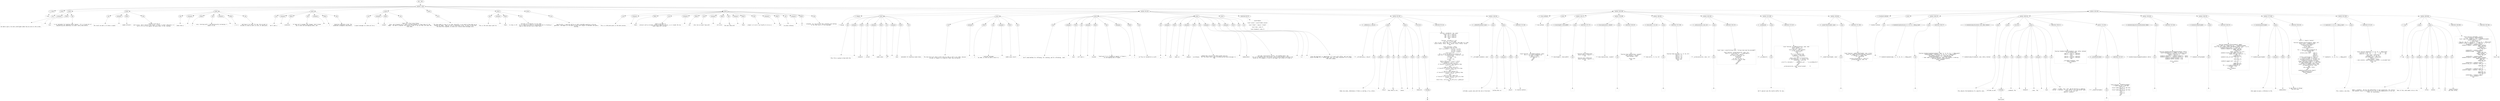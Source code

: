 digraph lpegNode {

node [fontname=Helvetica]
edge [style=dashed]

doc_0 [label="doc - 504"]


doc_0 -> { section_1}
{rank=same; section_1}

section_1 [label="section: 1-262"]


// END RANK doc_0

section_1 -> { header_2 prose_3 prose_4 prose_5 prose_6 prose_7 prose_8 prose_9 prose_10 prose_11 prose_12 section_13 section_14 section_15}
{rank=same; header_2 prose_3 prose_4 prose_5 prose_6 prose_7 prose_8 prose_9 prose_10 prose_11 prose_12 section_13 section_14 section_15}

header_2 [label="1 : Zone"]

prose_3 [label="prose"]

prose_4 [label="prose"]

prose_5 [label="prose"]

prose_6 [label="prose"]

prose_7 [label="prose"]

prose_8 [label="prose"]

prose_9 [label="prose"]

prose_10 [label="prose"]

prose_11 [label="prose"]

prose_12 [label="prose"]

section_13 [label="section: 46-145"]

section_14 [label="section: 162-248"]

section_15 [label="section: 263-439"]


// END RANK section_1

header_2 -> leaf_16
leaf_16  [color=Gray,shape=rectangle,fontname=Inconsolata,label="* Zone"]
// END RANK header_2

prose_3 -> { raw_17}
{rank=same; raw_17}

raw_17 [label="raw"]


// END RANK prose_3

raw_17 -> leaf_18
leaf_18  [color=Gray,shape=rectangle,fontname=Inconsolata,label="


We need to get a lot more intelligent about how we write to the screen.
"]
// END RANK raw_17

prose_4 -> { prespace_19 literal_20 raw_21}
{rank=same; prespace_19 literal_20 raw_21}

prespace_19 [label="prespace"]

literal_20 [label="literal"]

raw_21 [label="raw"]


// END RANK prose_4

prespace_19 -> leaf_22
leaf_22  [color=Gray,shape=rectangle,fontname=Inconsolata,label=""]
// END RANK prespace_19

literal_20 -> leaf_23
leaf_23  [color=Gray,shape=rectangle,fontname=Inconsolata,label="Zone"]
// END RANK literal_20

raw_21 -> leaf_24
leaf_24  [color=Gray,shape=rectangle,fontname=Inconsolata,label=" is our metatable for handling these regions.  It's a tricky bit of
engineering and something I've never really done before.
"]
// END RANK raw_21

prose_5 -> { raw_25 prespace_26 literal_27 raw_28}
{rank=same; raw_25 prespace_26 literal_27 raw_28}

raw_25 [label="raw"]

prespace_26 [label="prespace"]

literal_27 [label="literal"]

raw_28 [label="raw"]


// END RANK prose_5

raw_25 -> leaf_29
leaf_29  [color=Gray,shape=rectangle,fontname=Inconsolata,label="
The result we want is to have a single"]
// END RANK raw_25

prespace_26 -> leaf_30
leaf_30  [color=Gray,shape=rectangle,fontname=Inconsolata,label=" "]
// END RANK prespace_26

literal_27 -> leaf_31
leaf_31  [color=Gray,shape=rectangle,fontname=Inconsolata,label="modeS:refresh()"]
// END RANK literal_27

raw_28 -> leaf_32
leaf_32  [color=Gray,shape=rectangle,fontname=Inconsolata,label=" called at the end of
each action, which repaints the screen.  A Zone is either affected or it
isn't; if it is, we repaint the whole Zone, if not, nothing.
"]
// END RANK raw_28

prose_6 -> { raw_33 prespace_34 literal_35 raw_36 prespace_37 literal_38 raw_39}
{rank=same; raw_33 prespace_34 literal_35 raw_36 prespace_37 literal_38 raw_39}

raw_33 [label="raw"]

prespace_34 [label="prespace"]

literal_35 [label="literal"]

raw_36 [label="raw"]

prespace_37 [label="prespace"]

literal_38 [label="literal"]

raw_39 [label="raw"]


// END RANK prose_6

raw_33 -> leaf_40
leaf_40  [color=Gray,shape=rectangle,fontname=Inconsolata,label="
Zones have a"]
// END RANK raw_33

prespace_34 -> leaf_41
leaf_41  [color=Gray,shape=rectangle,fontname=Inconsolata,label=" "]
// END RANK prespace_34

literal_35 -> leaf_42
leaf_42  [color=Gray,shape=rectangle,fontname=Inconsolata,label=".z"]
// END RANK literal_35

raw_36 -> leaf_43
leaf_43  [color=Gray,shape=rectangle,fontname=Inconsolata,label=" axis, starting with 1, and monotonically increasing. I
expect to use"]
// END RANK raw_36

prespace_37 -> leaf_44
leaf_44  [color=Gray,shape=rectangle,fontname=Inconsolata,label=" "]
// END RANK prespace_37

literal_38 -> leaf_45
leaf_45  [color=Gray,shape=rectangle,fontname=Inconsolata,label=".z == 2"]
// END RANK literal_38

raw_39 -> leaf_46
leaf_46  [color=Gray,shape=rectangle,fontname=Inconsolata,label=" and leave it at that, for now, but we want to
be able to stack as well as tile, at some point.
"]
// END RANK raw_39

prose_7 -> { raw_47 prespace_48 literal_49 raw_50 prespace_51 literal_52 raw_53}
{rank=same; raw_47 prespace_48 literal_49 raw_50 prespace_51 literal_52 raw_53}

raw_47 [label="raw"]

prespace_48 [label="prespace"]

literal_49 [label="literal"]

raw_50 [label="raw"]

prespace_51 [label="prespace"]

literal_52 [label="literal"]

raw_53 [label="raw"]


// END RANK prose_7

raw_47 -> leaf_54
leaf_54  [color=Gray,shape=rectangle,fontname=Inconsolata,label="
We'll want a"]
// END RANK raw_47

prespace_48 -> leaf_55
leaf_55  [color=Gray,shape=rectangle,fontname=Inconsolata,label=" "]
// END RANK prespace_48

literal_49 -> leaf_56
leaf_56  [color=Gray,shape=rectangle,fontname=Inconsolata,label="zoneherder"]
// END RANK literal_49

raw_50 -> leaf_57
leaf_57  [color=Gray,shape=rectangle,fontname=Inconsolata,label=" of some sort to manage zone changes. Each Z plane
has to have non-overlapping Zones, and"]
// END RANK raw_50

prespace_51 -> leaf_58
leaf_58  [color=Gray,shape=rectangle,fontname=Inconsolata,label=" "]
// END RANK prespace_51

literal_52 -> leaf_59
leaf_59  [color=Gray,shape=rectangle,fontname=Inconsolata,label="1"]
// END RANK literal_52

raw_53 -> leaf_60
leaf_60  [color=Gray,shape=rectangle,fontname=Inconsolata,label=" should be completely tiled. The
zoneherder propagates adjustments.
"]
// END RANK raw_53

prose_8 -> { raw_61 prespace_62 literal_63 raw_64}
{rank=same; raw_61 prespace_62 literal_63 raw_64}

raw_61 [label="raw"]

prespace_62 [label="prespace"]

literal_63 [label="literal"]

raw_64 [label="raw"]


// END RANK prose_8

raw_61 -> leaf_65
leaf_65  [color=Gray,shape=rectangle,fontname=Inconsolata,label="
A paint message to a Zone will be a"]
// END RANK raw_61

prespace_62 -> leaf_66
leaf_66  [color=Gray,shape=rectangle,fontname=Inconsolata,label=" "]
// END RANK prespace_62

literal_63 -> leaf_67
leaf_67  [color=Gray,shape=rectangle,fontname=Inconsolata,label="rainbuf"]
// END RANK literal_63

raw_64 -> leaf_68
leaf_68  [color=Gray,shape=rectangle,fontname=Inconsolata,label=".  There are a few tricky things
here, and ultimately we'll need a Unicode database to chase down all the
edges.  We need to engineer the system so that it can use that info when the
time comes.
"]
// END RANK raw_64

prose_9 -> { raw_69}
{rank=same; raw_69}

raw_69 [label="raw"]


// END RANK prose_9

raw_69 -> leaf_70
leaf_70  [color=Gray,shape=rectangle,fontname=Inconsolata,label="
The Zone needs to stay in its lane, basically, so we need to know when we've
reached the edges.  When we start to add mouse clicks, we have to know what
the mouse has targeted, so Zones will receive mouse messages also.
"]
// END RANK raw_69

prose_10 -> { raw_71 prespace_72 literal_73 raw_74}
{rank=same; raw_71 prespace_72 literal_73 raw_74}

raw_71 [label="raw"]

prespace_72 [label="prespace"]

literal_73 [label="literal"]

raw_74 [label="raw"]


// END RANK prose_10

raw_71 -> leaf_75
leaf_75  [color=Gray,shape=rectangle,fontname=Inconsolata,label="
This is the next major push for"]
// END RANK raw_71

prespace_72 -> leaf_76
leaf_76  [color=Gray,shape=rectangle,fontname=Inconsolata,label=" "]
// END RANK prespace_72

literal_73 -> leaf_77
leaf_77  [color=Gray,shape=rectangle,fontname=Inconsolata,label="femto"]
// END RANK literal_73

raw_74 -> leaf_78
leaf_78  [color=Gray,shape=rectangle,fontname=Inconsolata,label=", and when it's complete I'll be ready
to show it off.  It's a significant piece of engineering and I'm thinking I
need to shore up Orb a bit to get there.
"]
// END RANK raw_74

prose_11 -> { raw_79}
{rank=same; raw_79}

raw_79 [label="raw"]


// END RANK prose_11

raw_79 -> leaf_80
leaf_80  [color=Gray,shape=rectangle,fontname=Inconsolata,label="
Specifically, I need the ability to add a plantUML pipeline to the doc
generator, and maybe cut the apron strings with respect to Markdown and public
hosting.
"]
// END RANK raw_79

prose_12 -> { raw_81 prespace_82 literal_83 raw_84 prespace_85 literal_86 raw_87 prespace_88 literal_89 raw_90 prespace_91 literal_92 raw_93 prespace_94 literal_95 raw_96 prespace_97 literal_98 raw_99}
{rank=same; raw_81 prespace_82 literal_83 raw_84 prespace_85 literal_86 raw_87 prespace_88 literal_89 raw_90 prespace_91 literal_92 raw_93 prespace_94 literal_95 raw_96 prespace_97 literal_98 raw_99}

raw_81 [label="raw"]

prespace_82 [label="prespace"]

literal_83 [label="literal"]

raw_84 [label="raw"]

prespace_85 [label="prespace"]

literal_86 [label="literal"]

raw_87 [label="raw"]

prespace_88 [label="prespace"]

literal_89 [label="literal"]

raw_90 [label="raw"]

prespace_91 [label="prespace"]

literal_92 [label="literal"]

raw_93 [label="raw"]

prespace_94 [label="prespace"]

literal_95 [label="literal"]

raw_96 [label="raw"]

prespace_97 [label="prespace"]

literal_98 [label="literal"]

raw_99 [label="raw"]


// END RANK prose_12

raw_81 -> leaf_100
leaf_100  [color=Gray,shape=rectangle,fontname=Inconsolata,label="
This is a delicate point in the boot process. "]
// END RANK raw_81

prespace_82 -> leaf_101
leaf_101  [color=Gray,shape=rectangle,fontname=Inconsolata,label=" "]
// END RANK prespace_82

literal_83 -> leaf_102
leaf_102  [color=Gray,shape=rectangle,fontname=Inconsolata,label="femto"]
// END RANK literal_83

raw_84 -> leaf_103
leaf_103  [color=Gray,shape=rectangle,fontname=Inconsolata,label=" needs to be able to
interact with an already-running bridge/luv process, as it stands the two
event loops will collide. "]
// END RANK raw_84

prespace_85 -> leaf_104
leaf_104  [color=Gray,shape=rectangle,fontname=Inconsolata,label=" "]
// END RANK prespace_85

literal_86 -> leaf_105
leaf_105  [color=Gray,shape=rectangle,fontname=Inconsolata,label="orb"]
// END RANK literal_86

raw_87 -> leaf_106
leaf_106  [color=Gray,shape=rectangle,fontname=Inconsolata,label=" only runs an event loop with"]
// END RANK raw_87

prespace_88 -> leaf_107
leaf_107  [color=Gray,shape=rectangle,fontname=Inconsolata,label=" "]
// END RANK prespace_88

literal_89 -> leaf_108
leaf_108  [color=Gray,shape=rectangle,fontname=Inconsolata,label="orb serve"]
// END RANK literal_89

raw_90 -> leaf_109
leaf_109  [color=Gray,shape=rectangle,fontname=Inconsolata,label=" so
the next step with"]
// END RANK raw_90

prespace_91 -> leaf_110
leaf_110  [color=Gray,shape=rectangle,fontname=Inconsolata,label=" "]
// END RANK prespace_91

literal_92 -> leaf_111
leaf_111  [color=Gray,shape=rectangle,fontname=Inconsolata,label="femto"]
// END RANK literal_92

raw_93 -> leaf_112
leaf_112  [color=Gray,shape=rectangle,fontname=Inconsolata,label=" proper is to set it up locally to run as a"]
// END RANK raw_93

prespace_94 -> leaf_113
leaf_113  [color=Gray,shape=rectangle,fontname=Inconsolata,label=" "]
// END RANK prespace_94

literal_95 -> leaf_114
leaf_114  [color=Gray,shape=rectangle,fontname=Inconsolata,label="repl"]
// END RANK literal_95

raw_96 -> leaf_115
leaf_115  [color=Gray,shape=rectangle,fontname=Inconsolata,label="
on plain ordinary"]
// END RANK raw_96

prespace_97 -> leaf_116
leaf_116  [color=Gray,shape=rectangle,fontname=Inconsolata,label=" "]
// END RANK prespace_97

literal_98 -> leaf_117
leaf_117  [color=Gray,shape=rectangle,fontname=Inconsolata,label="br"]
// END RANK literal_98

raw_99 -> leaf_118
leaf_118  [color=Gray,shape=rectangle,fontname=Inconsolata,label=" programs, so I can use all this carefully won tooling
on the other parts of the programme.

"]
// END RANK raw_99

section_13 -> { header_119 prose_120 prose_121 prose_122 prose_123 prose_124 codeblock_125 section_126 section_127}
{rank=same; header_119 prose_120 prose_121 prose_122 prose_123 prose_124 codeblock_125 section_126 section_127}

header_119 [label="2 : Design"]

prose_120 [label="prose"]

prose_121 [label="prose"]

prose_122 [label="prose"]

prose_123 [label="prose"]

prose_124 [label="prose"]

codeblock_125 [label="code block 69-79"]

section_126 [label="section: 82-145"]

section_127 [label="section: 146-161"]


// END RANK section_13

header_119 -> leaf_128
leaf_128  [color=Gray,shape=rectangle,fontname=Inconsolata,label="** Design"]
// END RANK header_119

prose_120 -> { raw_129 prespace_130 literal_131 raw_132 prespace_133 literal_134 raw_135 prespace_136 literal_137 raw_138}
{rank=same; raw_129 prespace_130 literal_131 raw_132 prespace_133 literal_134 raw_135 prespace_136 literal_137 raw_138}

raw_129 [label="raw"]

prespace_130 [label="prespace"]

literal_131 [label="literal"]

raw_132 [label="raw"]

prespace_133 [label="prespace"]

literal_134 [label="literal"]

raw_135 [label="raw"]

prespace_136 [label="prespace"]

literal_137 [label="literal"]

raw_138 [label="raw"]


// END RANK prose_120

raw_129 -> leaf_139
leaf_139  [color=Gray,shape=rectangle,fontname=Inconsolata,label="

This file is going to have both the"]
// END RANK raw_129

prespace_130 -> leaf_140
leaf_140  [color=Gray,shape=rectangle,fontname=Inconsolata,label=" "]
// END RANK prespace_130

literal_131 -> leaf_141
leaf_141  [color=Gray,shape=rectangle,fontname=Inconsolata,label="zoneherd"]
// END RANK literal_131

raw_132 -> leaf_142
leaf_142  [color=Gray,shape=rectangle,fontname=Inconsolata,label=", called"]
// END RANK raw_132

prespace_133 -> leaf_143
leaf_143  [color=Gray,shape=rectangle,fontname=Inconsolata,label=" "]
// END RANK prespace_133

literal_134 -> leaf_144
leaf_144  [color=Gray,shape=rectangle,fontname=Inconsolata,label="modeS.zones"]
// END RANK literal_134

raw_135 -> leaf_145
leaf_145  [color=Gray,shape=rectangle,fontname=Inconsolata,label=", and
a"]
// END RANK raw_135

prespace_136 -> leaf_146
leaf_146  [color=Gray,shape=rectangle,fontname=Inconsolata,label=" "]
// END RANK prespace_136

literal_137 -> leaf_147
leaf_147  [color=Gray,shape=rectangle,fontname=Inconsolata,label="Zone"]
// END RANK literal_137

raw_138 -> leaf_148
leaf_148  [color=Gray,shape=rectangle,fontname=Inconsolata,label=" metatable for handling single Zones.
"]
// END RANK raw_138

prose_121 -> { raw_149 prespace_150 literal_151 raw_152 prespace_153 literal_154 raw_155}
{rank=same; raw_149 prespace_150 literal_151 raw_152 prespace_153 literal_154 raw_155}

raw_149 [label="raw"]

prespace_150 [label="prespace"]

literal_151 [label="literal"]

raw_152 [label="raw"]

prespace_153 [label="prespace"]

literal_154 [label="literal"]

raw_155 [label="raw"]


// END RANK prose_121

raw_149 -> leaf_156
leaf_156  [color=Gray,shape=rectangle,fontname=Inconsolata,label="
The Zone herd will need to hold zones by name as well as by index, because
we want to repaint in a specific order (pre-sorting by"]
// END RANK raw_149

prespace_150 -> leaf_157
leaf_157  [color=Gray,shape=rectangle,fontname=Inconsolata,label=" "]
// END RANK prespace_150

literal_151 -> leaf_158
leaf_158  [color=Gray,shape=rectangle,fontname=Inconsolata,label=".z"]
// END RANK literal_151

raw_152 -> leaf_159
leaf_159  [color=Gray,shape=rectangle,fontname=Inconsolata,label=") and pass messages
by name, so that we send a result to"]
// END RANK raw_152

prespace_153 -> leaf_160
leaf_160  [color=Gray,shape=rectangle,fontname=Inconsolata,label=" "]
// END RANK prespace_153

literal_154 -> leaf_161
leaf_161  [color=Gray,shape=rectangle,fontname=Inconsolata,label="modeS.zones.result"]
// END RANK literal_154

raw_155 -> leaf_162
leaf_162  [color=Gray,shape=rectangle,fontname=Inconsolata,label=".
"]
// END RANK raw_155

prose_122 -> { raw_163 prespace_164 literal_165 raw_166 prespace_167 literal_168 raw_169 prespace_170 literal_171 raw_172}
{rank=same; raw_163 prespace_164 literal_165 raw_166 prespace_167 literal_168 raw_169 prespace_170 literal_171 raw_172}

raw_163 [label="raw"]

prespace_164 [label="prespace"]

literal_165 [label="literal"]

raw_166 [label="raw"]

prespace_167 [label="prespace"]

literal_168 [label="literal"]

raw_169 [label="raw"]

prespace_170 [label="prespace"]

literal_171 [label="literal"]

raw_172 [label="raw"]


// END RANK prose_122

raw_163 -> leaf_173
leaf_173  [color=Gray,shape=rectangle,fontname=Inconsolata,label="
We'll need methods for reflowing, for creating, and for refreshing.  Each"]
// END RANK raw_163

prespace_164 -> leaf_174
leaf_174  [color=Gray,shape=rectangle,fontname=Inconsolata,label=""]
// END RANK prespace_164

literal_165 -> leaf_175
leaf_175  [color=Gray,shape=rectangle,fontname=Inconsolata,label="Zone"]
// END RANK literal_165

raw_166 -> leaf_176
leaf_176  [color=Gray,shape=rectangle,fontname=Inconsolata,label=" will have a"]
// END RANK raw_166

prespace_167 -> leaf_177
leaf_177  [color=Gray,shape=rectangle,fontname=Inconsolata,label=" "]
// END RANK prespace_167

literal_168 -> leaf_178
leaf_178  [color=Gray,shape=rectangle,fontname=Inconsolata,label=".touched"]
// END RANK literal_168

raw_169 -> leaf_179
leaf_179  [color=Gray,shape=rectangle,fontname=Inconsolata,label=" field and if it's flipped we repaint; if there's
an overlapping Zone of higher"]
// END RANK raw_169

prespace_170 -> leaf_180
leaf_180  [color=Gray,shape=rectangle,fontname=Inconsolata,label=" "]
// END RANK prespace_170

literal_171 -> leaf_181
leaf_181  [color=Gray,shape=rectangle,fontname=Inconsolata,label="z"]
// END RANK literal_171

raw_172 -> leaf_182
leaf_182  [color=Gray,shape=rectangle,fontname=Inconsolata,label=" we flip its touched bit as well.
"]
// END RANK raw_172

prose_123 -> { raw_183 prespace_184 literal_185 raw_186 prespace_187 literal_188 raw_189 prespace_190 literal_191 raw_192 prespace_193 literal_194 raw_195}
{rank=same; raw_183 prespace_184 literal_185 raw_186 prespace_187 literal_188 raw_189 prespace_190 literal_191 raw_192 prespace_193 literal_194 raw_195}

raw_183 [label="raw"]

prespace_184 [label="prespace"]

literal_185 [label="literal"]

raw_186 [label="raw"]

prespace_187 [label="prespace"]

literal_188 [label="literal"]

raw_189 [label="raw"]

prespace_190 [label="prespace"]

literal_191 [label="literal"]

raw_192 [label="raw"]

prespace_193 [label="prespace"]

literal_194 [label="literal"]

raw_195 [label="raw"]


// END RANK prose_123

raw_183 -> leaf_196
leaf_196  [color=Gray,shape=rectangle,fontname=Inconsolata,label="
A"]
// END RANK raw_183

prespace_184 -> leaf_197
leaf_197  [color=Gray,shape=rectangle,fontname=Inconsolata,label=" "]
// END RANK prespace_184

literal_185 -> leaf_198
leaf_198  [color=Gray,shape=rectangle,fontname=Inconsolata,label="Zone"]
// END RANK literal_185

raw_186 -> leaf_199
leaf_199  [color=Gray,shape=rectangle,fontname=Inconsolata,label=" needs an"]
// END RANK raw_186

prespace_187 -> leaf_200
leaf_200  [color=Gray,shape=rectangle,fontname=Inconsolata,label=" "]
// END RANK prespace_187

literal_188 -> leaf_201
leaf_201  [color=Gray,shape=rectangle,fontname=Inconsolata,label="onMouse"]
// END RANK literal_188

raw_189 -> leaf_202
leaf_202  [color=Gray,shape=rectangle,fontname=Inconsolata,label=" method that receives the whole packet and acts
accordingly.  The flow hands every input including parsed mouse messages to
the"]
// END RANK raw_189

prespace_190 -> leaf_203
leaf_203  [color=Gray,shape=rectangle,fontname=Inconsolata,label=" "]
// END RANK prespace_190

literal_191 -> leaf_204
leaf_204  [color=Gray,shape=rectangle,fontname=Inconsolata,label="modeselektor"]
// END RANK literal_191

raw_192 -> leaf_205
leaf_205  [color=Gray,shape=rectangle,fontname=Inconsolata,label=", and some, particularly scrolls, are handled there. The
rest are assigned by the zone herder, which sould probably normalize the
action so, for example, a click in the upper left corner of a Zone is"]
// END RANK raw_192

prespace_193 -> leaf_206
leaf_206  [color=Gray,shape=rectangle,fontname=Inconsolata,label=" "]
// END RANK prespace_193

literal_194 -> leaf_207
leaf_207  [color=Gray,shape=rectangle,fontname=Inconsolata,label="1,1"]
// END RANK literal_194

raw_195 -> leaf_208
leaf_208  [color=Gray,shape=rectangle,fontname=Inconsolata,label=".
"]
// END RANK raw_195

prose_124 -> { raw_209}
{rank=same; raw_209}

raw_209 [label="raw"]


// END RANK prose_124

raw_209 -> leaf_210
leaf_210  [color=Gray,shape=rectangle,fontname=Inconsolata,label="
Since the hard part is repainting, I'll start with reflow, and just hard-
switch the REPL to a 'reflow mode' that just draws characters to a screen,
then add a popup.
"]
// END RANK raw_209

codeblock_125 -> leaf_211
leaf_211  [color=Gray,shape=rectangle,fontname=Inconsolata,label="assert(meta)

local concat = assert(table.concat)

local Txtbuf = require \"txtbuf\"

local Zone = meta {}

local Zoneherd = meta {}"]
// END RANK codeblock_125

section_126 -> { header_212 prose_213 prose_214 structure_215 codeblock_216}
{rank=same; header_212 prose_213 prose_214 structure_215 codeblock_216}

header_212 [label="3 : _collide(zone_a, zone_b)"]

prose_213 [label="prose"]

prose_214 [label="prose"]

structure_215 [label="structure"]

codeblock_216 [label="code block 95-143"]


// END RANK section_126

header_212 -> leaf_217
leaf_217  [color=Gray,shape=rectangle,fontname=Inconsolata,label="*** _collide(zone_a, zone_b)"]
// END RANK header_212

prose_213 -> { raw_218 prespace_219 literal_220 raw_221}
{rank=same; raw_218 prespace_219 literal_220 raw_221}

raw_218 [label="raw"]

prespace_219 [label="prespace"]

literal_220 [label="literal"]

raw_221 [label="raw"]


// END RANK prose_213

raw_218 -> leaf_222
leaf_222  [color=Gray,shape=rectangle,fontname=Inconsolata,label="

Takes two zones, determines if there is overlap, if so, alters"]
// END RANK raw_218

prespace_219 -> leaf_223
leaf_223  [color=Gray,shape=rectangle,fontname=Inconsolata,label=" "]
// END RANK prespace_219

literal_220 -> leaf_224
leaf_224  [color=Gray,shape=rectangle,fontname=Inconsolata,label="zone_b"]
// END RANK literal_220

raw_221 -> leaf_225
leaf_225  [color=Gray,shape=rectangle,fontname=Inconsolata,label=" so
that there is not.
"]
// END RANK raw_221

prose_214 -> { raw_226 prespace_227 literal_228 raw_229}
{rank=same; raw_226 prespace_227 literal_228 raw_229}

raw_226 [label="raw"]

prespace_227 [label="prespace"]

literal_228 [label="literal"]

raw_229 [label="raw"]


// END RANK prose_214

raw_226 -> leaf_230
leaf_230  [color=Gray,shape=rectangle,fontname=Inconsolata,label="
checks"]
// END RANK raw_226

prespace_227 -> leaf_231
leaf_231  [color=Gray,shape=rectangle,fontname=Inconsolata,label=" "]
// END RANK prespace_227

literal_228 -> leaf_232
leaf_232  [color=Gray,shape=rectangle,fontname=Inconsolata,label="z"]
// END RANK literal_228

raw_229 -> leaf_233
leaf_233  [color=Gray,shape=rectangle,fontname=Inconsolata,label=" dimension.
"]
// END RANK raw_229

structure_215 -> { hashline_234}
{rank=same; hashline_234}

hashline_234 [label="hashline"]


// END RANK structure_215

hashline_234 -> { hashtag_235}
{rank=same; hashtag_235}

hashtag_235 [label="hashtag"]


// END RANK hashline_234

hashtag_235 -> leaf_236
leaf_236  [color=Gray,shape=rectangle,fontname=Inconsolata,label="NB"]
// END RANK hashtag_235

codeblock_216 -> leaf_237
leaf_237  [color=Gray,shape=rectangle,fontname=Inconsolata,label="function _inside(col, row, zone)
   return (col >= zone.tc)
     and  (col <= zone.bc)
     and  (row >= zone.tr)
     and  (row <= zone.br)
end

function _collide(z_a, z_b)
   if z_a.z ~= z_b.z then
      -- this is just 'false' but let's refactor that when it's time
      return {false, false, false, false}, false, {false, false}
   end

   local collision = false
   -- clockwise from top left
   local z_a_corners = { {z_a.tc, z_a.tr},
                         {z_a.bc, z_a.tr},
                         {z_a.bc, z_a.br},
                         {z_a.tc, z_a.br} }
   local hits = {}
   for i, corner in ipairs(z_a_corners) do
      local hit = _inside(corner[1], corner[2], z_b)
      if hit then
         collision = true
      end
      hits[i] = hit
   end
   local a_left_of_b = z_a.tc < z_b.tc
   local a_above_b = z_a.tr < z_b.tr
   -- bottom of a over top of b
   if (hits[3] or hits[4]) and a_above_b then
      z_b.tr = z_a.br + 1
   end
   -- right of a over left of b
   if (hits[2] or hits[3]) and a_left_of_b then
      z_b.tc = z_a.bc + 1
   end
   -- top of a over bottom of b
   if (hits[1] or hits[2]) and not a_above_b then
      z_b.br = z_a.tr - 1
   end
   -- left of a over right of b
   if (hits[1] or hits[4]) and not a_left_of_b then
      z_b.bc = z_a.tc - 1
   end
   return hits, collision, {a_left_of_b, a_above_b}
end"]
// END RANK codeblock_216

section_127 -> { header_238 prose_239 prose_240 codeblock_241}
{rank=same; header_238 prose_239 prose_240 codeblock_241}

header_238 [label="3 : _collideAll(zoneherd, zone)"]

prose_239 [label="prose"]

prose_240 [label="prose"]

codeblock_241 [label="code block 152-160"]


// END RANK section_127

header_238 -> leaf_242
leaf_242  [color=Gray,shape=rectangle,fontname=Inconsolata,label="*** _collideAll(zoneherd, zone)"]
// END RANK header_238

prose_239 -> { raw_243}
{rank=same; raw_243}

raw_243 [label="raw"]


// END RANK prose_239

raw_243 -> leaf_244
leaf_244  [color=Gray,shape=rectangle,fontname=Inconsolata,label="

Collides a given zone with the rest of the herd.
"]
// END RANK raw_243

prose_240 -> { raw_245 prespace_246 literal_247 raw_248}
{rank=same; raw_245 prespace_246 literal_247 raw_248}

raw_245 [label="raw"]

prespace_246 [label="prespace"]

literal_247 [label="literal"]

raw_248 [label="raw"]


// END RANK prose_240

raw_245 -> leaf_249
leaf_249  [color=Gray,shape=rectangle,fontname=Inconsolata,label="
Called after an"]
// END RANK raw_245

prespace_246 -> leaf_250
leaf_250  [color=Gray,shape=rectangle,fontname=Inconsolata,label=" "]
// END RANK prespace_246

literal_247 -> leaf_251
leaf_251  [color=Gray,shape=rectangle,fontname=Inconsolata,label="adjust"]
// END RANK literal_247

raw_248 -> leaf_252
leaf_252  [color=Gray,shape=rectangle,fontname=Inconsolata,label=" to resettle matters.
"]
// END RANK raw_248

codeblock_241 -> leaf_253
leaf_253  [color=Gray,shape=rectangle,fontname=Inconsolata,label="local function _collideAll(zoneherd, zone)
   for i, z in ipairs(zoneherd) do
      if zone ~= z then
         _collide(zone, z)
      end
   end
end"]
// END RANK codeblock_241

section_14 -> { header_254 prose_255 section_256 section_257 section_258 section_259 section_260 section_261}
{rank=same; header_254 prose_255 section_256 section_257 section_258 section_259 section_260 section_261}

header_254 [label="2 : Zone methods"]

prose_255 [label="prose"]

section_256 [label="section: 165-177"]

section_257 [label="section: 178-188"]

section_258 [label="section: 189-201"]

section_259 [label="section: 202-220"]

section_260 [label="section: 221-248"]

section_261 [label="section: 249-262"]


// END RANK section_14

header_254 -> leaf_262
leaf_262  [color=Gray,shape=rectangle,fontname=Inconsolata,label="** Zone methods"]
// END RANK header_254

prose_255 -> { raw_263}
{rank=same; raw_263}

raw_263 [label="raw"]


// END RANK prose_255

raw_263 -> leaf_264
leaf_264  [color=Gray,shape=rectangle,fontname=Inconsolata,label="

"]
// END RANK raw_263

section_256 -> { header_265 prose_266 codeblock_267}
{rank=same; header_265 prose_266 codeblock_267}

header_265 [label="3 : Zone:height(), Zone:width()"]

prose_266 [label="prose"]

codeblock_267 [label="code block 167-175"]


// END RANK section_256

header_265 -> leaf_268
leaf_268  [color=Gray,shape=rectangle,fontname=Inconsolata,label="*** Zone:height(), Zone:width()"]
// END RANK header_265

prose_266 -> { raw_269}
{rank=same; raw_269}

raw_269 [label="raw"]


// END RANK prose_266

raw_269 -> leaf_270
leaf_270  [color=Gray,shape=rectangle,fontname=Inconsolata,label="
"]
// END RANK raw_269

codeblock_267 -> leaf_271
leaf_271  [color=Gray,shape=rectangle,fontname=Inconsolata,label="function Zone.height(zone)
   return zone.br - zone.tr + 1
end

function Zone.width(zone)
   return zone.bc - zone.tc + 1
end"]
// END RANK codeblock_267

section_257 -> { header_272 prose_273 codeblock_274}
{rank=same; header_272 prose_273 codeblock_274}

header_272 [label="3 : Zone:replace(zone, rainbuf)"]

prose_273 [label="prose"]

codeblock_274 [label="code block 180-187"]


// END RANK section_257

header_272 -> leaf_275
leaf_275  [color=Gray,shape=rectangle,fontname=Inconsolata,label="*** Zone:replace(zone, rainbuf)"]
// END RANK header_272

prose_273 -> { raw_276}
{rank=same; raw_276}

raw_276 [label="raw"]


// END RANK prose_273

raw_276 -> leaf_277
leaf_277  [color=Gray,shape=rectangle,fontname=Inconsolata,label="
"]
// END RANK raw_276

codeblock_274 -> leaf_278
leaf_278  [color=Gray,shape=rectangle,fontname=Inconsolata,label="function Zone.replace(zone, rainbuf)
   zone.contents = rainbuf
   zone.touched = true

   return zone
end"]
// END RANK codeblock_274

section_258 -> { header_279 prose_280 codeblock_281}
{rank=same; header_279 prose_280 codeblock_281}

header_279 [label="3 : Zone:set(tc, tr, bc, br)"]

prose_280 [label="prose"]

codeblock_281 [label="code block 191-199"]


// END RANK section_258

header_279 -> leaf_282
leaf_282  [color=Gray,shape=rectangle,fontname=Inconsolata,label="*** Zone:set(tc, tr, bc, br)"]
// END RANK header_279

prose_280 -> { raw_283}
{rank=same; raw_283}

raw_283 [label="raw"]


// END RANK prose_280

raw_283 -> leaf_284
leaf_284  [color=Gray,shape=rectangle,fontname=Inconsolata,label="
"]
// END RANK raw_283

codeblock_281 -> leaf_285
leaf_285  [color=Gray,shape=rectangle,fontname=Inconsolata,label="function Zone.set(zone, tc, tr, bc, br)
   zone.tc = tc
   zone.tr = tr
   zone.bc = bc
   zone.br = br
   return zone
end"]
// END RANK codeblock_281

section_259 -> { header_286 prose_287 codeblock_288}
{rank=same; header_286 prose_287 codeblock_288}

header_286 [label="3 : _writeLines(write, zone, str)"]

prose_287 [label="prose"]

codeblock_288 [label="code block 204-219"]


// END RANK section_259

header_286 -> leaf_289
leaf_289  [color=Gray,shape=rectangle,fontname=Inconsolata,label="*** _writeLines(write, zone, str)"]
// END RANK header_286

prose_287 -> { raw_290}
{rank=same; raw_290}

raw_290 [label="raw"]


// END RANK prose_287

raw_290 -> leaf_291
leaf_291  [color=Gray,shape=rectangle,fontname=Inconsolata,label="
"]
// END RANK raw_290

codeblock_288 -> leaf_292
leaf_292  [color=Gray,shape=rectangle,fontname=Inconsolata,label="local lines = assert(string.lines, \"string.lines must be provided\")

local function _writeLines(write, zone, str)
   local nl = a.col(zone.tc) .. a.jump.down(1)
   local pr_row = zone.tr
   for line in lines(str) do
       write(line)
       write(nl)
       pr_row = pr_row + 1
       if pr_row > zone.br then
          break
       end
   end
end"]
// END RANK codeblock_288

section_260 -> { header_293 prose_294 codeblock_295}
{rank=same; header_293 prose_294 codeblock_295}

header_293 [label="3 : _writeResults"]

prose_294 [label="prose"]

codeblock_295 [label="code block 225-247"]


// END RANK section_260

header_293 -> leaf_296
leaf_296  [color=Gray,shape=rectangle,fontname=Inconsolata,label="*** _writeResults"]
// END RANK header_293

prose_294 -> { raw_297}
{rank=same; raw_297}

raw_297 [label="raw"]


// END RANK prose_294

raw_297 -> leaf_298
leaf_298  [color=Gray,shape=rectangle,fontname=Inconsolata,label="

We'll special-case the results buffer for now.
"]
// END RANK raw_297

codeblock_295 -> leaf_299
leaf_299  [color=Gray,shape=rectangle,fontname=Inconsolata,label="local function _writeResults(write, zone, new)
   local rainbuf = {}
   local row = zone.tr
   local results = zone.contents
   if not results then
      return nil
   end
   for i = 1, results.n do
      if results.frozen then
         rainbuf[i] = results[i]
      else
         local catch_val = ts(results[i])
         if type(catch_val) == 'string' then
            rainbuf[i] = catch_val
         else
            error(\"ts returned a \" .. type(catch_val) .. \" in printResults\")
         end
      end
   end
   _writeLines(write, zone, concat(rainbuf, '   '))
end"]
// END RANK codeblock_295

section_261 -> { header_300 prose_301 codeblock_302}
{rank=same; header_300 prose_301 codeblock_302}

header_300 [label="3 : _renderTxtbuf(modeS, zone)"]

prose_301 [label="prose"]

codeblock_302 [label="code block 251-260"]


// END RANK section_261

header_300 -> leaf_303
leaf_303  [color=Gray,shape=rectangle,fontname=Inconsolata,label="*** _renderTxtbuf(modeS, zone)"]
// END RANK header_300

prose_301 -> { raw_304}
{rank=same; raw_304}

raw_304 [label="raw"]


// END RANK prose_301

raw_304 -> leaf_305
leaf_305  [color=Gray,shape=rectangle,fontname=Inconsolata,label="
"]
// END RANK raw_304

codeblock_302 -> leaf_306
leaf_306  [color=Gray,shape=rectangle,fontname=Inconsolata,label="local function _renderTxtbuf(modeS, zone, write)
   local lb = modeS.lex(tostring(zone.contents))
   if type(lb) == \"table\" then
      lb = concat(lb)
   end
   write(a.colrow(zone.tc, zone.tr))
   _writeLines(write, zone, lb)
end"]
// END RANK codeblock_302

section_15 -> { header_307 prose_308 section_309 section_310 section_311 section_312 section_313 section_314 section_315}
{rank=same; header_307 prose_308 section_309 section_310 section_311 section_312 section_313 section_314 section_315}

header_307 [label="2 : Zoneherd methods"]

prose_308 [label="prose"]

section_309 [label="section: 266-279"]

section_310 [label="section: 280-312"]

section_311 [label="section: 330-345"]

section_312 [label="section: 346-376"]

section_313 [label="section: 377-420"]

section_314 [label="section: 421-439"]

section_315 [label="section: 440-504"]


// END RANK section_15

header_307 -> leaf_316
leaf_316  [color=Gray,shape=rectangle,fontname=Inconsolata,label="** Zoneherd methods"]
// END RANK header_307

prose_308 -> { raw_317}
{rank=same; raw_317}

raw_317 [label="raw"]


// END RANK prose_308

raw_317 -> leaf_318
leaf_318  [color=Gray,shape=rectangle,fontname=Inconsolata,label="

"]
// END RANK raw_317

section_309 -> { header_319 prose_320 codeblock_321}
{rank=same; header_319 prose_320 codeblock_321}

header_319 [label="3 : Zoneherd:newZone(name, tc, tr, bc, br, z, debug_mark)"]

prose_320 [label="prose"]

codeblock_321 [label="code block 268-277"]


// END RANK section_309

header_319 -> leaf_322
leaf_322  [color=Gray,shape=rectangle,fontname=Inconsolata,label="*** Zoneherd:newZone(name, tc, tr, bc, br, z, debug_mark)"]
// END RANK header_319

prose_320 -> { raw_323}
{rank=same; raw_323}

raw_323 [label="raw"]


// END RANK prose_320

raw_323 -> leaf_324
leaf_324  [color=Gray,shape=rectangle,fontname=Inconsolata,label="
"]
// END RANK raw_323

codeblock_321 -> leaf_325
leaf_325  [color=Gray,shape=rectangle,fontname=Inconsolata,label="function Zoneherd.newZone(zoneherd, name, tc, tr, bc, br, z, debug_mark)
   zoneherd[name] = newZone(tc, tr, bc, br, z, debug_mark)
   -- this doesn't account for Z axis but for now:
   zoneherd[#zoneherd + 1] = zoneherd[name]
   -- todo: make a Zoneherd:add(zone, name) that handles z-ordering
   -- and auto-adjusts proportionally.
   return zoneherd
end"]
// END RANK codeblock_321

section_310 -> { header_326 prose_327 prose_328 structure_329 prose_330 codeblock_331 section_332}
{rank=same; header_326 prose_327 prose_328 structure_329 prose_330 codeblock_331 section_332}

header_326 [label="3 : Zoneherd:adjust(zoneherd, zone, delta, bottom)"]

prose_327 [label="prose"]

prose_328 [label="prose"]

structure_329 [label="structure"]

prose_330 [label="prose"]

codeblock_331 [label="code block 298-311"]

section_332 [label="section: 313-329"]


// END RANK section_310

header_326 -> leaf_333
leaf_333  [color=Gray,shape=rectangle,fontname=Inconsolata,label="*** Zoneherd:adjust(zoneherd, zone, delta, bottom)"]
// END RANK header_326

prose_327 -> { raw_334}
{rank=same; raw_334}

raw_334 [label="raw"]


// END RANK prose_327

raw_334 -> leaf_335
leaf_335  [color=Gray,shape=rectangle,fontname=Inconsolata,label="

This adjusts the boundaries of a specific zone.
"]
// END RANK raw_334

prose_328 -> { raw_336}
{rank=same; raw_336}

raw_336 [label="raw"]


// END RANK prose_328

raw_336 -> leaf_337
leaf_337  [color=Gray,shape=rectangle,fontname=Inconsolata,label="
Collides as well
"]
// END RANK raw_336

structure_329 -> { hashline_338}
{rank=same; hashline_338}

hashline_338 [label="hashline"]


// END RANK structure_329

hashline_338 -> { hashtag_339}
{rank=same; hashtag_339}

hashtag_339 [label="hashtag"]


// END RANK hashline_338

hashtag_339 -> leaf_340
leaf_340  [color=Gray,shape=rectangle,fontname=Inconsolata,label="deprecated"]
// END RANK hashtag_339

prose_330 -> { raw_341 prespace_342 literal_343 raw_344 prespace_345 literal_346 raw_347}
{rank=same; raw_341 prespace_342 literal_343 raw_344 prespace_345 literal_346 raw_347}

raw_341 [label="raw"]

prespace_342 [label="prespace"]

literal_343 [label="literal"]

raw_344 [label="raw"]

prespace_345 [label="prespace"]

literal_346 [label="literal"]

raw_347 [label="raw"]


// END RANK prose_330

raw_341 -> leaf_348
leaf_348  [color=Gray,shape=rectangle,fontname=Inconsolata,label="
  - zoneherd: The"]
// END RANK raw_341

prespace_342 -> leaf_349
leaf_349  [color=Gray,shape=rectangle,fontname=Inconsolata,label=" "]
// END RANK prespace_342

literal_343 -> leaf_350
leaf_350  [color=Gray,shape=rectangle,fontname=Inconsolata,label="Zoneherd"]
// END RANK literal_343

raw_344 -> leaf_351
leaf_351  [color=Gray,shape=rectangle,fontname=Inconsolata,label="
  - zone:  The"]
// END RANK raw_344

prespace_345 -> leaf_352
leaf_352  [color=Gray,shape=rectangle,fontname=Inconsolata,label=" "]
// END RANK prespace_345

literal_346 -> leaf_353
leaf_353  [color=Gray,shape=rectangle,fontname=Inconsolata,label="Zone"]
// END RANK literal_346

raw_347 -> leaf_354
leaf_354  [color=Gray,shape=rectangle,fontname=Inconsolata,label="
  - delta:  A table, {col, row}, may be positive or negative
  - bottom:  A boolean, if true, delta is for the bottom right,
             false or nil, top left.
- #Return: zoneherd
"]
// END RANK raw_347

codeblock_331 -> leaf_355
leaf_355  [color=Gray,shape=rectangle,fontname=Inconsolata,label="function Zoneherd.adjust(zoneherd, zone, delta, bottom)
   if not bottom then
      zone.tc = zone.tc + delta[1]
      zone.tr = zone.tr + delta[1]
   else
      zone.bc = zone.bc + delta[1]
      zone.br = zone.br + delta[2]
   end

   _collideAll(zoneherd, zone)
   return zoneherd
end"]
// END RANK codeblock_331

section_332 -> { header_356 prose_357 codeblock_358}
{rank=same; header_356 prose_357 codeblock_358}

header_356 [label="4 : _zoneOffset(modes)"]

prose_357 [label="prose"]

codeblock_358 [label="code block 315-327"]


// END RANK section_332

header_356 -> leaf_359
leaf_359  [color=Gray,shape=rectangle,fontname=Inconsolata,label="**** _zoneOffset(modes)"]
// END RANK header_356

prose_357 -> { raw_360}
{rank=same; raw_360}

raw_360 [label="raw"]


// END RANK prose_357

raw_360 -> leaf_361
leaf_361  [color=Gray,shape=rectangle,fontname=Inconsolata,label="
"]
// END RANK raw_360

codeblock_358 -> leaf_362
leaf_362  [color=Gray,shape=rectangle,fontname=Inconsolata,label="local function _zoneOffset(modeS)
   if modeS.max_col <= 80 then
      return 20
   elseif modeS.max_col <= 100 then
      return 30
   elseif modeS.max_col <= 120 then
      return 40
   else
      return 50
   end
end"]
// END RANK codeblock_358

section_311 -> { header_363 prose_364 codeblock_365}
{rank=same; header_363 prose_364 codeblock_365}

header_363 [label="3 : Zoneherd:adjustCommand(zoneherd, delta)"]

prose_364 [label="prose"]

codeblock_365 [label="code block 332-344"]


// END RANK section_311

header_363 -> leaf_366
leaf_366  [color=Gray,shape=rectangle,fontname=Inconsolata,label="*** Zoneherd:adjustCommand(zoneherd, delta)"]
// END RANK header_363

prose_364 -> { raw_367}
{rank=same; raw_367}

raw_367 [label="raw"]


// END RANK prose_364

raw_367 -> leaf_368
leaf_368  [color=Gray,shape=rectangle,fontname=Inconsolata,label="
"]
// END RANK raw_367

codeblock_365 -> leaf_369
leaf_369  [color=Gray,shape=rectangle,fontname=Inconsolata,label="function Zoneherd:adjustCommand(zoneherd, delta)
   assert(type(delta) == \"number\" or delta == nil,
            \"optional delta must be a number\")
   delta =  delta or 1
   zoneherd.command.br = zoneherd.command.br + delta
   zoneherd.results.tr = zoneherd.results.tr - delta
   zoneherd.command.touched = true
   zoneherd.results.touched = true

   return zoneherd
end"]
// END RANK codeblock_365

section_312 -> { header_370 prose_371 codeblock_372}
{rank=same; header_370 prose_371 codeblock_372}

header_370 [label="3 : Zoneherd:reflow(modeS)"]

prose_371 [label="prose"]

codeblock_372 [label="code block 348-374"]


// END RANK section_312

header_370 -> leaf_373
leaf_373  [color=Gray,shape=rectangle,fontname=Inconsolata,label="*** Zoneherd:reflow(modeS)"]
// END RANK header_370

prose_371 -> { raw_374}
{rank=same; raw_374}

raw_374 [label="raw"]


// END RANK prose_371

raw_374 -> leaf_375
leaf_375  [color=Gray,shape=rectangle,fontname=Inconsolata,label="
"]
// END RANK raw_374

codeblock_372 -> leaf_376
leaf_376  [color=Gray,shape=rectangle,fontname=Inconsolata,label="function Zoneherd.reflow(zoneherd, modeS)
   local right_col = modeS.max_col - _zoneOffset(modeS)
   local txt_off = modeS.txtbuf and #modeS.txtbuf.lines - 1 or 0
   zoneherd.status:set(1, 1, right_col, 1)
   zoneherd.command:set( modeS.l_margin,
                         modeS.repl_top,
                         right_col,
                         modeS.repl_top + txt_off )
   zoneherd.results:set( modeS.l_margin,
                         modeS.repl_top + txt_off + 1,
                         right_col,
                         modeS.max_row )
   zoneherd.stat_col:set( right_col + 1,
                          1,
                          modeS.max_col,
                          1 )
   zoneherd.suggest:set( right_col + 1,
                         3,
                         modeS.max_col,
                         modeS.max_row )
   for _,z in ipairs(zoneherd) do
      z.touched = true
   end
   return zoneherd
end"]
// END RANK codeblock_372

section_313 -> { header_377 prose_378 codeblock_379}
{rank=same; header_377 prose_378 codeblock_379}

header_377 [label="3 : Zoneherd:paint(modeS)"]

prose_378 [label="prose"]

codeblock_379 [label="code block 384-418"]


// END RANK section_313

header_377 -> leaf_380
leaf_380  [color=Gray,shape=rectangle,fontname=Inconsolata,label="*** Zoneherd:paint(modeS)"]
// END RANK header_377

prose_378 -> { raw_381 prespace_382 literal_383 raw_384}
{rank=same; raw_381 prespace_382 literal_383 raw_384}

raw_381 [label="raw"]

prespace_382 [label="prespace"]

literal_383 [label="literal"]

raw_384 [label="raw"]


// END RANK prose_378

raw_381 -> leaf_385
leaf_385  [color=Gray,shape=rectangle,fontname=Inconsolata,label="

Once again we pass a reference to the"]
// END RANK raw_381

prespace_382 -> leaf_386
leaf_386  [color=Gray,shape=rectangle,fontname=Inconsolata,label=" "]
// END RANK prespace_382

literal_383 -> leaf_387
leaf_387  [color=Gray,shape=rectangle,fontname=Inconsolata,label="modeselektor"]
// END RANK literal_383

raw_384 -> leaf_388
leaf_388  [color=Gray,shape=rectangle,fontname=Inconsolata,label=" to get access to things
like the lexer.


"]
// END RANK raw_384

codeblock_379 -> leaf_389
leaf_389  [color=Gray,shape=rectangle,fontname=Inconsolata,label="local a = require \"anterm\"

function Zoneherd.paint(zoneherd, modeS, all)
   local write = zoneherd.write
   write(a.cursor.hide())
   write(a.clear())
   if all then
      write(a.erase.all())
   end
   for i, zone in ipairs(zoneherd) do
      if zone.touched then
         -- erase
         write(a.erase._box(    zone.tc,
                                zone.tr,
                                zone.bc,
                                zone.br ))
         write(a.colrow(zone.tc, zone.tr))
         -- actually render ze contents
         if type(zone.contents) == \"string\" then
            zoneherd.write(zone.contents)
         elseif type(zone.contents) == \"table\"
            and zone.contents.idEst == Txtbuf then
            _renderTxtbuf(modeS, zone, write)
         elseif zone == zoneherd.results then
            _writeResults(write, zone)
         end
         zone.touched = false
      end
   end
   zoneherd.write(a.cursor.show())
   modeS:placeCursor()
   return zoneherd
end"]
// END RANK codeblock_379

section_314 -> { header_390 prose_391 codeblock_392}
{rank=same; header_390 prose_391 codeblock_392}

header_390 [label="3 : newZone(tr, tc, br, bc, z, debug_mark)"]

prose_391 [label="prose"]

codeblock_392 [label="code block 425-437"]


// END RANK section_314

header_390 -> leaf_393
leaf_393  [color=Gray,shape=rectangle,fontname=Inconsolata,label="*** newZone(tr, tc, br, bc, z, debug_mark)"]
// END RANK header_390

prose_391 -> { raw_394}
{rank=same; raw_394}

raw_394 [label="raw"]


// END RANK prose_391

raw_394 -> leaf_395
leaf_395  [color=Gray,shape=rectangle,fontname=Inconsolata,label="

This creates a new Zone.
"]
// END RANK raw_394

codeblock_392 -> leaf_396
leaf_396  [color=Gray,shape=rectangle,fontname=Inconsolata,label="local function newZone(tc, tr, bc, br, z, debug_mark)
   assert(tc <= bc, \"tc: \" .. tc .. \", bc: \" .. bc)
   assert(tr <= br, \"tr: \" .. tr .. \", br: \" .. br)
   local zone = meta(Zone)
   zone:set(tc, tr, bc, br)
   zone.debug_mark = debug_mark
   zone.z = z
   zone.touched = false
   -- zone.contents, aspirationally a rainbuf, is provided later
   return zone
end"]
// END RANK codeblock_392

section_315 -> { header_397 prose_398 prose_399 codeblock_400 codeblock_401}
{rank=same; header_397 prose_398 prose_399 codeblock_400 codeblock_401}

header_397 [label="3 : new"]

prose_398 [label="prose"]

prose_399 [label="prose"]

codeblock_400 [label="code block 449-490"]

codeblock_401 [label="code block 492-494"]


// END RANK section_315

header_397 -> leaf_402
leaf_402  [color=Gray,shape=rectangle,fontname=Inconsolata,label="*** new"]
// END RANK header_397

prose_398 -> { raw_403}
{rank=same; raw_403}

raw_403 [label="raw"]


// END RANK prose_398

raw_403 -> leaf_404
leaf_404  [color=Gray,shape=rectangle,fontname=Inconsolata,label="

Makes a Zoneherd.  Borrows the modeselektor to get proportions, but returns
the zoneherd, which is assigned to its slot on the modeselector at the call
site, for consistency.
"]
// END RANK raw_403

prose_399 -> { raw_405 prespace_406 literal_407 raw_408 prespace_409 literal_410 raw_411}
{rank=same; raw_405 prespace_406 literal_407 raw_408 prespace_409 literal_410 raw_411}

raw_405 [label="raw"]

prespace_406 [label="prespace"]

literal_407 [label="literal"]

raw_408 [label="raw"]

prespace_409 [label="prespace"]

literal_410 [label="literal"]

raw_411 [label="raw"]


// END RANK prose_399

raw_405 -> leaf_412
leaf_412  [color=Gray,shape=rectangle,fontname=Inconsolata,label="
Most of this code needs to be in the"]
// END RANK raw_405

prespace_406 -> leaf_413
leaf_413  [color=Gray,shape=rectangle,fontname=Inconsolata,label=" "]
// END RANK prespace_406

literal_407 -> leaf_414
leaf_414  [color=Gray,shape=rectangle,fontname=Inconsolata,label="reflow"]
// END RANK literal_407

raw_408 -> leaf_415
leaf_415  [color=Gray,shape=rectangle,fontname=Inconsolata,label=" method;"]
// END RANK raw_408

prespace_409 -> leaf_416
leaf_416  [color=Gray,shape=rectangle,fontname=Inconsolata,label=" "]
// END RANK prespace_409

literal_410 -> leaf_417
leaf_417  [color=Gray,shape=rectangle,fontname=Inconsolata,label="new"]
// END RANK literal_410

raw_411 -> leaf_418
leaf_418  [color=Gray,shape=rectangle,fontname=Inconsolata,label=" should allocate
and then reflow.
"]
// END RANK raw_411

codeblock_400 -> leaf_419
leaf_419  [color=Gray,shape=rectangle,fontname=Inconsolata,label="local function new(modeS, writer)
   local zoneherd = meta(Zoneherd)
   local right_col = modeS.max_col - _zoneOffset(modeS)
   zoneherd.write = writer
   -- make Zones
   -- (top_col, top_row, bottom_col, bottom_row, z, debug-mark)
   zoneherd.status  = newZone( 1, 1, right_col, 1, 1, \".\")
   zoneherd[1] = zoneherd.status
   zoneherd.command = newZone( modeS.l_margin,
                               modeS.repl_top,
                               right_col,
                               modeS:replLine(),
                               1, \"|\" )
   zoneherd[3] = zoneherd.command
   zoneherd.prompt  = newZone( 1,
                               modeS.repl_top,
                               modeS.l_margin - 1,
                               modeS.repl_top,
                               1, \">\" )
   zoneherd[2] = zoneherd.prompt
   zoneherd.results = newZone( modeS.l_margin,
                               modeS:replLine() + 1,
                               right_col,
                               modeS.max_row,
                               1, \"~\" )
   zoneherd[4] = zoneherd.results
   zoneherd.stat_col = newZone( right_col + 1,
                                1,
                                modeS.max_col,
                                1,
                                1, \"!\" )
   zoneherd[5] = zoneherd.stat_col
   zoneherd.suggest = newZone( right_col + 1,
                               3,
                               modeS.max_col,
                               modeS.max_row,
                               1, \"%\" )
   zoneherd[6] = zoneherd.suggest
   return zoneherd
end"]
// END RANK codeblock_400

codeblock_401 -> leaf_420
leaf_420  [color=Gray,shape=rectangle,fontname=Inconsolata,label="return new"]
// END RANK codeblock_401


}
